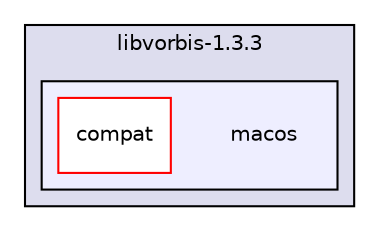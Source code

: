 digraph "vorbis/libvorbis-1.3.3/macos" {
  compound=true
  node [ fontsize="10", fontname="Helvetica"];
  edge [ labelfontsize="10", labelfontname="Helvetica"];
  subgraph clusterdir_465e7e0d29f66b77a98aa16791989bef {
    graph [ bgcolor="#ddddee", pencolor="black", label="libvorbis-1.3.3" fontname="Helvetica", fontsize="10", URL="dir_465e7e0d29f66b77a98aa16791989bef.html"]
  subgraph clusterdir_e3cf3130d4f19e33260447df1e9f5607 {
    graph [ bgcolor="#eeeeff", pencolor="black", label="" URL="dir_e3cf3130d4f19e33260447df1e9f5607.html"];
    dir_e3cf3130d4f19e33260447df1e9f5607 [shape=plaintext label="macos"];
    dir_1ca5e4a92f36b227642f2092a30eee86 [shape=box label="compat" color="red" fillcolor="white" style="filled" URL="dir_1ca5e4a92f36b227642f2092a30eee86.html"];
  }
  }
}
